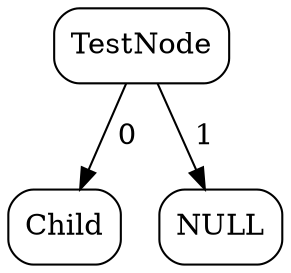 digraph AST {
  node [shape=box style=rounded];
  node_0 [label=<TestNode>];
  node_1 [label=<Child>];
  node_0 -> node_1 [label=" 0"];
  node_2 [label=<NULL>];
  node_0 -> node_2 [label=" 1"];
}
